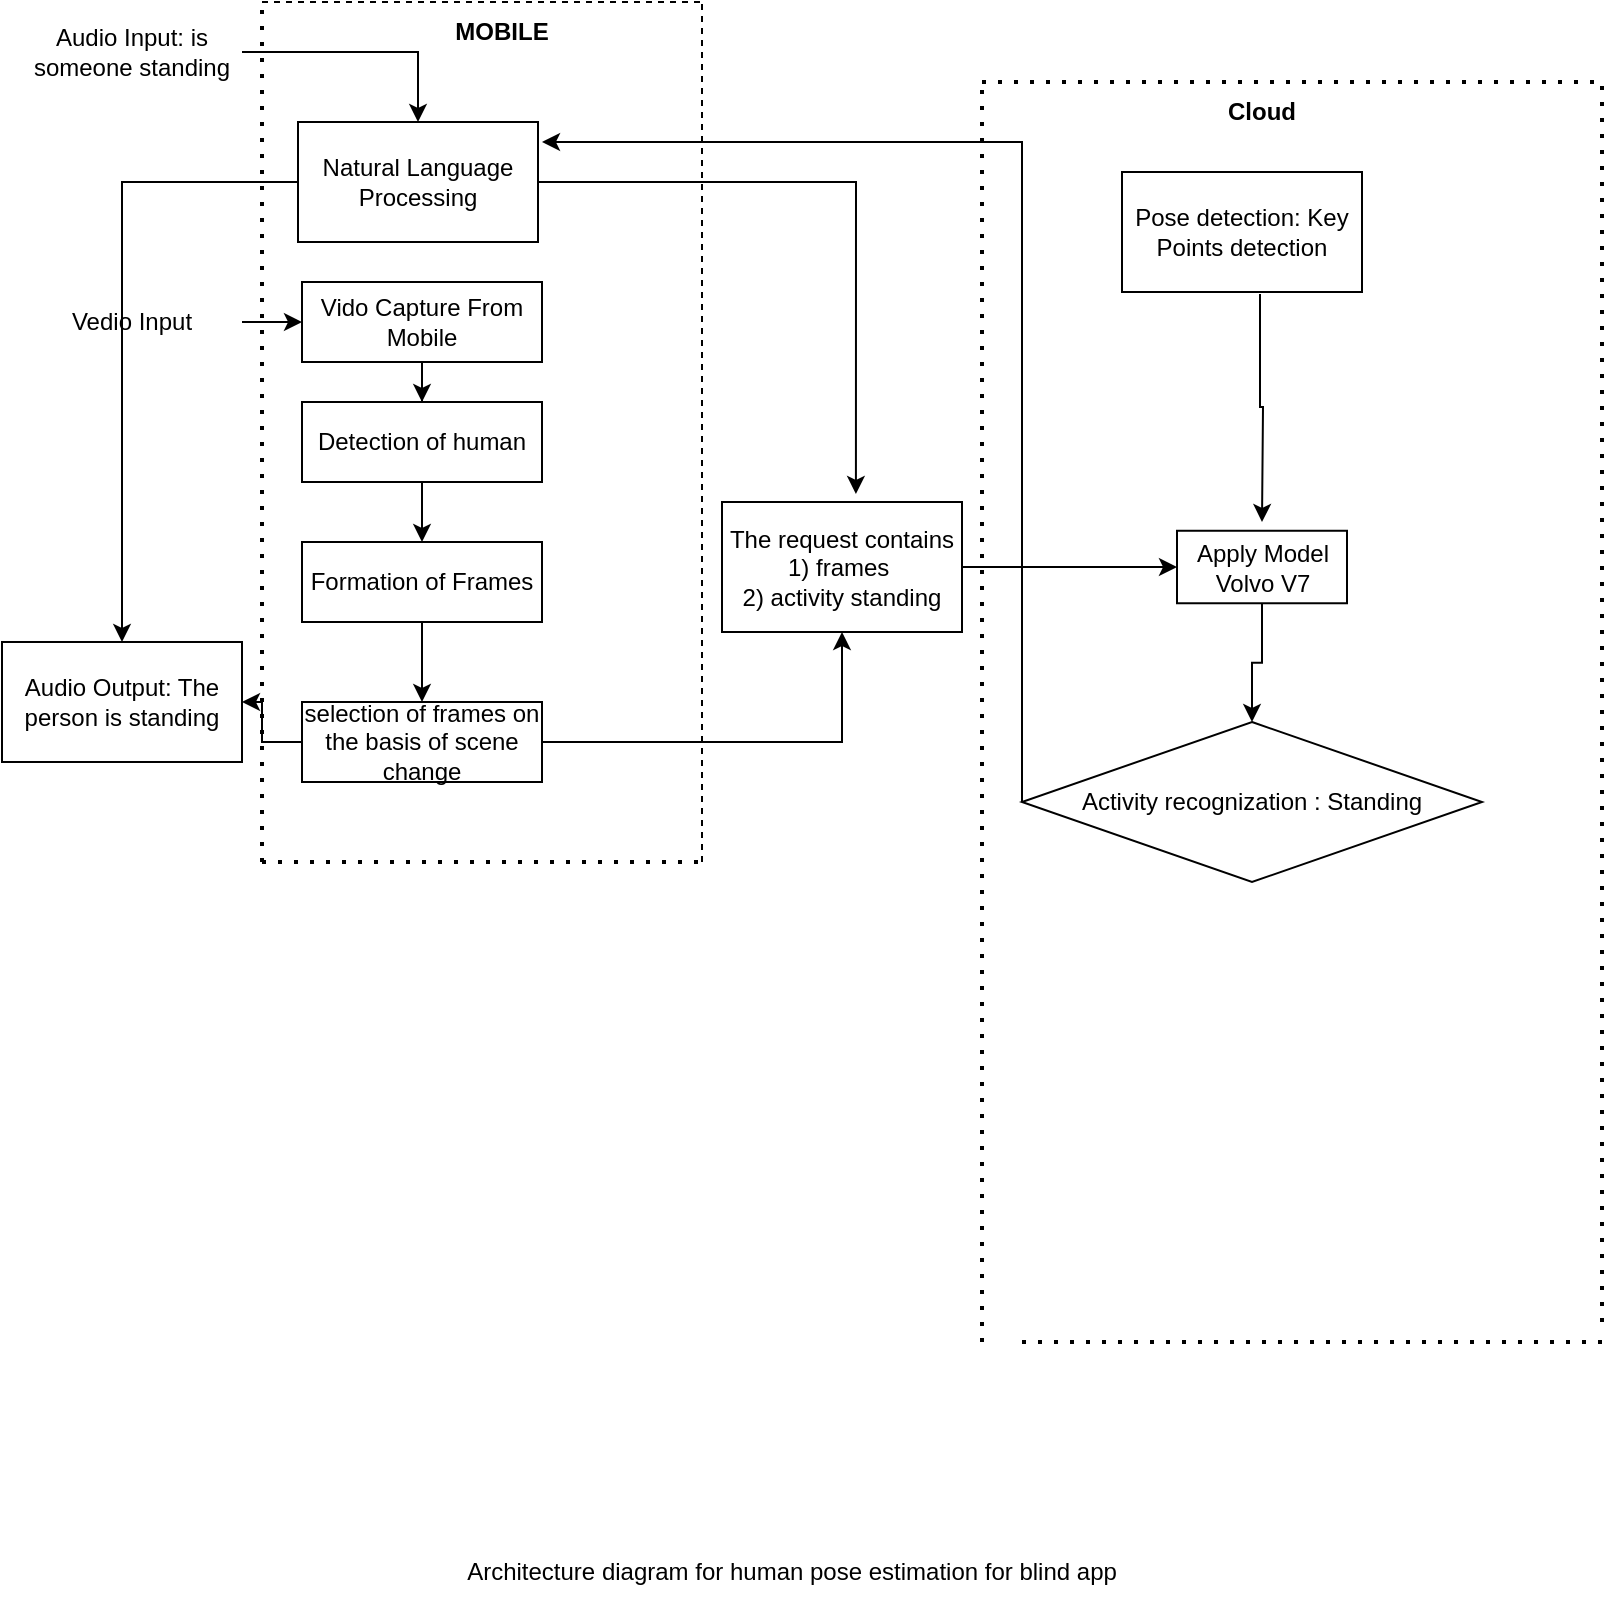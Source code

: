 <mxfile version="20.8.5" type="github">
  <diagram id="OCqCQdXeEL5Mf1G6AGTt" name="Page-1">
    <mxGraphModel dx="806" dy="495" grid="1" gridSize="10" guides="1" tooltips="1" connect="1" arrows="1" fold="1" page="1" pageScale="1" pageWidth="827" pageHeight="1169" math="0" shadow="0">
      <root>
        <mxCell id="0" />
        <mxCell id="1" parent="0" />
        <mxCell id="6_aQ4a8qMIjO6TrSS2Ve-39" style="edgeStyle=orthogonalEdgeStyle;rounded=0;orthogonalLoop=1;jettySize=auto;html=1;entryX=0.558;entryY=-0.062;entryDx=0;entryDy=0;entryPerimeter=0;" edge="1" parent="1" source="6_aQ4a8qMIjO6TrSS2Ve-40" target="6_aQ4a8qMIjO6TrSS2Ve-62">
          <mxGeometry relative="1" as="geometry">
            <mxPoint x="330" y="260" as="targetPoint" />
          </mxGeometry>
        </mxCell>
        <mxCell id="6_aQ4a8qMIjO6TrSS2Ve-116" value="" style="edgeStyle=orthogonalEdgeStyle;rounded=0;orthogonalLoop=1;jettySize=auto;html=1;" edge="1" parent="1" source="6_aQ4a8qMIjO6TrSS2Ve-40" target="6_aQ4a8qMIjO6TrSS2Ve-102">
          <mxGeometry relative="1" as="geometry">
            <mxPoint x="78" y="100" as="targetPoint" />
          </mxGeometry>
        </mxCell>
        <mxCell id="6_aQ4a8qMIjO6TrSS2Ve-40" value="Natural Language Processing" style="whiteSpace=wrap;html=1;" vertex="1" parent="1">
          <mxGeometry x="158" y="70" width="120" height="60" as="geometry" />
        </mxCell>
        <mxCell id="6_aQ4a8qMIjO6TrSS2Ve-41" style="edgeStyle=orthogonalEdgeStyle;rounded=0;orthogonalLoop=1;jettySize=auto;html=1;" edge="1" parent="1" source="6_aQ4a8qMIjO6TrSS2Ve-42" target="6_aQ4a8qMIjO6TrSS2Ve-40">
          <mxGeometry relative="1" as="geometry" />
        </mxCell>
        <mxCell id="6_aQ4a8qMIjO6TrSS2Ve-42" value="Audio Input: is someone standing" style="text;html=1;strokeColor=none;fillColor=none;align=center;verticalAlign=middle;whiteSpace=wrap;rounded=0;" vertex="1" parent="1">
          <mxGeometry x="20" y="10" width="110" height="50" as="geometry" />
        </mxCell>
        <mxCell id="6_aQ4a8qMIjO6TrSS2Ve-43" value="" style="edgeStyle=orthogonalEdgeStyle;rounded=0;orthogonalLoop=1;jettySize=auto;html=1;" edge="1" parent="1" source="6_aQ4a8qMIjO6TrSS2Ve-44" target="6_aQ4a8qMIjO6TrSS2Ve-46">
          <mxGeometry relative="1" as="geometry" />
        </mxCell>
        <mxCell id="6_aQ4a8qMIjO6TrSS2Ve-44" value="Vido Capture From Mobile" style="whiteSpace=wrap;html=1;" vertex="1" parent="1">
          <mxGeometry x="160" y="150" width="120" height="40" as="geometry" />
        </mxCell>
        <mxCell id="6_aQ4a8qMIjO6TrSS2Ve-45" value="" style="edgeStyle=orthogonalEdgeStyle;rounded=0;orthogonalLoop=1;jettySize=auto;html=1;" edge="1" parent="1" source="6_aQ4a8qMIjO6TrSS2Ve-46">
          <mxGeometry relative="1" as="geometry">
            <mxPoint x="220" y="280" as="targetPoint" />
          </mxGeometry>
        </mxCell>
        <mxCell id="6_aQ4a8qMIjO6TrSS2Ve-46" value="Detection of human" style="whiteSpace=wrap;html=1;" vertex="1" parent="1">
          <mxGeometry x="160" y="210" width="120" height="40" as="geometry" />
        </mxCell>
        <mxCell id="6_aQ4a8qMIjO6TrSS2Ve-55" value="" style="edgeStyle=orthogonalEdgeStyle;rounded=0;orthogonalLoop=1;jettySize=auto;html=1;exitX=0.5;exitY=1;exitDx=0;exitDy=0;" edge="1" parent="1" source="6_aQ4a8qMIjO6TrSS2Ve-109" target="6_aQ4a8qMIjO6TrSS2Ve-58">
          <mxGeometry relative="1" as="geometry">
            <mxPoint x="220" y="390" as="sourcePoint" />
          </mxGeometry>
        </mxCell>
        <mxCell id="6_aQ4a8qMIjO6TrSS2Ve-111" value="" style="edgeStyle=orthogonalEdgeStyle;rounded=0;orthogonalLoop=1;jettySize=auto;html=1;" edge="1" parent="1" source="6_aQ4a8qMIjO6TrSS2Ve-58" target="6_aQ4a8qMIjO6TrSS2Ve-102">
          <mxGeometry relative="1" as="geometry" />
        </mxCell>
        <mxCell id="6_aQ4a8qMIjO6TrSS2Ve-58" value="selection of frames on the basis of scene change" style="whiteSpace=wrap;html=1;" vertex="1" parent="1">
          <mxGeometry x="160" y="360" width="120" height="40" as="geometry" />
        </mxCell>
        <mxCell id="6_aQ4a8qMIjO6TrSS2Ve-59" value="" style="edgeStyle=orthogonalEdgeStyle;rounded=0;orthogonalLoop=1;jettySize=auto;html=1;" edge="1" parent="1" target="6_aQ4a8qMIjO6TrSS2Ve-62">
          <mxGeometry relative="1" as="geometry">
            <Array as="points">
              <mxPoint x="280" y="380" />
              <mxPoint x="430" y="380" />
            </Array>
            <mxPoint x="280" y="380" as="sourcePoint" />
          </mxGeometry>
        </mxCell>
        <mxCell id="6_aQ4a8qMIjO6TrSS2Ve-61" style="edgeStyle=orthogonalEdgeStyle;rounded=0;orthogonalLoop=1;jettySize=auto;html=1;entryX=0;entryY=0.5;entryDx=0;entryDy=0;" edge="1" parent="1" source="6_aQ4a8qMIjO6TrSS2Ve-62" target="6_aQ4a8qMIjO6TrSS2Ve-89">
          <mxGeometry relative="1" as="geometry" />
        </mxCell>
        <mxCell id="6_aQ4a8qMIjO6TrSS2Ve-62" value="The request contains&lt;br&gt;1) frames&amp;nbsp;&lt;br&gt;2) activity standing" style="whiteSpace=wrap;html=1;" vertex="1" parent="1">
          <mxGeometry x="370" y="260" width="120" height="65" as="geometry" />
        </mxCell>
        <mxCell id="6_aQ4a8qMIjO6TrSS2Ve-63" value="" style="endArrow=none;dashed=1;html=1;dashPattern=1 3;strokeWidth=2;rounded=0;" edge="1" parent="1">
          <mxGeometry width="50" height="50" relative="1" as="geometry">
            <mxPoint x="140" y="440" as="sourcePoint" />
            <mxPoint x="140" y="10" as="targetPoint" />
            <Array as="points" />
          </mxGeometry>
        </mxCell>
        <mxCell id="6_aQ4a8qMIjO6TrSS2Ve-64" value="" style="endArrow=none;dashed=1;html=1;rounded=0;" edge="1" parent="1">
          <mxGeometry width="50" height="50" relative="1" as="geometry">
            <mxPoint x="140" y="10" as="sourcePoint" />
            <mxPoint x="360" y="10" as="targetPoint" />
          </mxGeometry>
        </mxCell>
        <mxCell id="6_aQ4a8qMIjO6TrSS2Ve-65" value="" style="endArrow=none;dashed=1;html=1;rounded=0;" edge="1" parent="1">
          <mxGeometry width="50" height="50" relative="1" as="geometry">
            <mxPoint x="360" y="440" as="sourcePoint" />
            <mxPoint x="360" y="10" as="targetPoint" />
          </mxGeometry>
        </mxCell>
        <mxCell id="6_aQ4a8qMIjO6TrSS2Ve-66" value="" style="endArrow=none;dashed=1;html=1;dashPattern=1 3;strokeWidth=2;rounded=0;" edge="1" parent="1">
          <mxGeometry width="50" height="50" relative="1" as="geometry">
            <mxPoint x="140" y="440" as="sourcePoint" />
            <mxPoint x="360" y="440" as="targetPoint" />
          </mxGeometry>
        </mxCell>
        <mxCell id="6_aQ4a8qMIjO6TrSS2Ve-67" value="&lt;b&gt;MOBILE&lt;/b&gt;" style="text;html=1;strokeColor=none;fillColor=none;align=center;verticalAlign=middle;whiteSpace=wrap;rounded=0;" vertex="1" parent="1">
          <mxGeometry x="230" y="10" width="60" height="30" as="geometry" />
        </mxCell>
        <mxCell id="6_aQ4a8qMIjO6TrSS2Ve-86" value="" style="edgeStyle=orthogonalEdgeStyle;rounded=0;orthogonalLoop=1;jettySize=auto;html=1;exitX=0.575;exitY=1.017;exitDx=0;exitDy=0;exitPerimeter=0;" edge="1" parent="1" source="6_aQ4a8qMIjO6TrSS2Ve-112">
          <mxGeometry relative="1" as="geometry">
            <mxPoint x="665" y="360" as="sourcePoint" />
            <mxPoint x="640" y="270" as="targetPoint" />
          </mxGeometry>
        </mxCell>
        <mxCell id="6_aQ4a8qMIjO6TrSS2Ve-89" value="Apply Model Volvo V7" style="whiteSpace=wrap;html=1;" vertex="1" parent="1">
          <mxGeometry x="597.5" y="274.38" width="85" height="36.25" as="geometry" />
        </mxCell>
        <mxCell id="6_aQ4a8qMIjO6TrSS2Ve-92" value="Activity recognization : Standing" style="rhombus;whiteSpace=wrap;html=1;" vertex="1" parent="1">
          <mxGeometry x="520" y="370" width="230" height="79.98" as="geometry" />
        </mxCell>
        <mxCell id="6_aQ4a8qMIjO6TrSS2Ve-97" value="&lt;b&gt;Cloud&lt;/b&gt;" style="text;html=1;strokeColor=none;fillColor=none;align=center;verticalAlign=middle;whiteSpace=wrap;rounded=0;" vertex="1" parent="1">
          <mxGeometry x="610" y="50" width="60" height="30" as="geometry" />
        </mxCell>
        <mxCell id="6_aQ4a8qMIjO6TrSS2Ve-98" value="" style="endArrow=none;dashed=1;html=1;dashPattern=1 3;strokeWidth=2;rounded=0;exitX=1;exitY=0.75;exitDx=0;exitDy=0;" edge="1" parent="1">
          <mxGeometry width="50" height="50" relative="1" as="geometry">
            <mxPoint x="500" y="50" as="sourcePoint" />
            <mxPoint x="810" y="50" as="targetPoint" />
            <Array as="points" />
          </mxGeometry>
        </mxCell>
        <mxCell id="6_aQ4a8qMIjO6TrSS2Ve-99" value="" style="endArrow=none;dashed=1;html=1;dashPattern=1 3;strokeWidth=2;rounded=0;" edge="1" parent="1">
          <mxGeometry width="50" height="50" relative="1" as="geometry">
            <mxPoint x="500" y="680" as="sourcePoint" />
            <mxPoint x="500" y="50" as="targetPoint" />
          </mxGeometry>
        </mxCell>
        <mxCell id="6_aQ4a8qMIjO6TrSS2Ve-100" value="" style="endArrow=none;dashed=1;html=1;dashPattern=1 3;strokeWidth=2;rounded=0;" edge="1" parent="1">
          <mxGeometry width="50" height="50" relative="1" as="geometry">
            <mxPoint x="520" y="680" as="sourcePoint" />
            <mxPoint x="810" y="680" as="targetPoint" />
          </mxGeometry>
        </mxCell>
        <mxCell id="6_aQ4a8qMIjO6TrSS2Ve-101" value="" style="endArrow=none;dashed=1;html=1;dashPattern=1 3;strokeWidth=2;rounded=0;" edge="1" parent="1">
          <mxGeometry width="50" height="50" relative="1" as="geometry">
            <mxPoint x="810" y="670" as="sourcePoint" />
            <mxPoint x="810" y="50" as="targetPoint" />
            <Array as="points" />
          </mxGeometry>
        </mxCell>
        <mxCell id="6_aQ4a8qMIjO6TrSS2Ve-102" value="Audio Output: The person is standing" style="whiteSpace=wrap;html=1;" vertex="1" parent="1">
          <mxGeometry x="10" y="329.995" width="120" height="60" as="geometry" />
        </mxCell>
        <mxCell id="6_aQ4a8qMIjO6TrSS2Ve-104" value="&lt;span&gt;Architecture&lt;/span&gt;&amp;nbsp;diagram for human pose estimation for blind app" style="text;html=1;strokeColor=none;fillColor=none;align=center;verticalAlign=middle;whiteSpace=wrap;rounded=0;" vertex="1" parent="1">
          <mxGeometry x="180" y="780" width="450" height="30" as="geometry" />
        </mxCell>
        <mxCell id="6_aQ4a8qMIjO6TrSS2Ve-105" value="" style="edgeStyle=orthogonalEdgeStyle;rounded=0;orthogonalLoop=1;jettySize=auto;html=1;exitX=0.5;exitY=1;exitDx=0;exitDy=0;" edge="1" parent="1" source="6_aQ4a8qMIjO6TrSS2Ve-89" target="6_aQ4a8qMIjO6TrSS2Ve-92">
          <mxGeometry relative="1" as="geometry">
            <mxPoint x="655" y="540" as="sourcePoint" />
          </mxGeometry>
        </mxCell>
        <mxCell id="6_aQ4a8qMIjO6TrSS2Ve-107" value="" style="edgeStyle=orthogonalEdgeStyle;rounded=0;orthogonalLoop=1;jettySize=auto;html=1;" edge="1" parent="1" source="6_aQ4a8qMIjO6TrSS2Ve-108" target="6_aQ4a8qMIjO6TrSS2Ve-44">
          <mxGeometry relative="1" as="geometry" />
        </mxCell>
        <mxCell id="6_aQ4a8qMIjO6TrSS2Ve-108" value="Vedio Input" style="text;html=1;strokeColor=none;fillColor=none;align=center;verticalAlign=middle;whiteSpace=wrap;rounded=0;" vertex="1" parent="1">
          <mxGeometry x="20" y="155" width="110" height="30" as="geometry" />
        </mxCell>
        <mxCell id="6_aQ4a8qMIjO6TrSS2Ve-109" value="Formation of Frames" style="whiteSpace=wrap;html=1;" vertex="1" parent="1">
          <mxGeometry x="160" y="280" width="120" height="40" as="geometry" />
        </mxCell>
        <mxCell id="6_aQ4a8qMIjO6TrSS2Ve-112" value="Pose detection: Key Points detection" style="rounded=0;whiteSpace=wrap;html=1;" vertex="1" parent="1">
          <mxGeometry x="570" y="95" width="120" height="60" as="geometry" />
        </mxCell>
        <mxCell id="6_aQ4a8qMIjO6TrSS2Ve-117" value="" style="endArrow=classic;html=1;rounded=0;exitX=0;exitY=0.5;exitDx=0;exitDy=0;" edge="1" parent="1" source="6_aQ4a8qMIjO6TrSS2Ve-92">
          <mxGeometry width="50" height="50" relative="1" as="geometry">
            <mxPoint x="520" y="400" as="sourcePoint" />
            <mxPoint x="280" y="80" as="targetPoint" />
            <Array as="points">
              <mxPoint x="520" y="80" />
            </Array>
          </mxGeometry>
        </mxCell>
      </root>
    </mxGraphModel>
  </diagram>
</mxfile>
